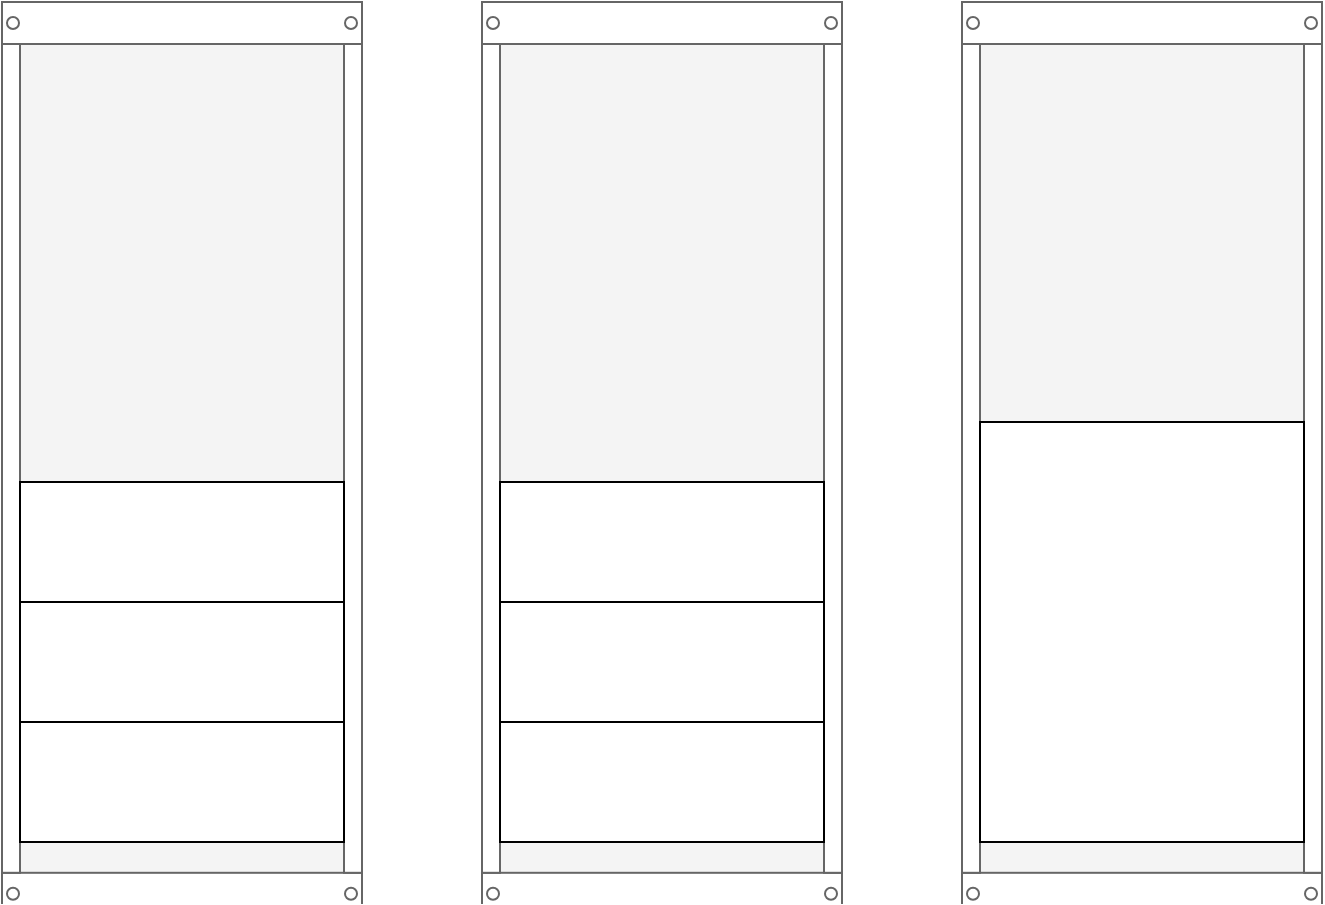 <mxfile version="26.2.14">
  <diagram name="페이지-1" id="keNMEnJRhXia_U0SgdWf">
    <mxGraphModel dx="1359" dy="784" grid="1" gridSize="10" guides="1" tooltips="1" connect="1" arrows="1" fold="1" page="1" pageScale="1" pageWidth="827" pageHeight="1169" math="0" shadow="0">
      <root>
        <mxCell id="0" />
        <mxCell id="1" parent="0" />
        <mxCell id="OMXQNMZ289fJbjHy3HJ1-1" value="" style="strokeColor=#666666;html=1;verticalLabelPosition=bottom;labelBackgroundColor=#ffffff;verticalAlign=top;outlineConnect=0;shadow=0;dashed=0;shape=mxgraph.rackGeneral.rackCabinet3;fillColor2=#f4f4f4;container=1;collapsible=0;childLayout=rack;allowGaps=1;marginLeft=9;marginRight=9;marginTop=21;marginBottom=22;textColor=#666666;numDisp=off;" vertex="1" parent="1">
          <mxGeometry x="40" y="480" width="180" height="450" as="geometry" />
        </mxCell>
        <mxCell id="OMXQNMZ289fJbjHy3HJ1-9" value="" style="rounded=0;whiteSpace=wrap;html=1;" vertex="1" parent="OMXQNMZ289fJbjHy3HJ1-1">
          <mxGeometry x="9" y="240" width="162" height="60" as="geometry" />
        </mxCell>
        <mxCell id="OMXQNMZ289fJbjHy3HJ1-10" value="" style="rounded=0;whiteSpace=wrap;html=1;" vertex="1" parent="OMXQNMZ289fJbjHy3HJ1-1">
          <mxGeometry x="9" y="300" width="162" height="60" as="geometry" />
        </mxCell>
        <mxCell id="OMXQNMZ289fJbjHy3HJ1-11" value="" style="rounded=0;whiteSpace=wrap;html=1;" vertex="1" parent="OMXQNMZ289fJbjHy3HJ1-1">
          <mxGeometry x="9" y="360" width="162" height="60" as="geometry" />
        </mxCell>
        <mxCell id="OMXQNMZ289fJbjHy3HJ1-3" value="" style="strokeColor=#666666;html=1;verticalLabelPosition=bottom;labelBackgroundColor=#ffffff;verticalAlign=top;outlineConnect=0;shadow=0;dashed=0;shape=mxgraph.rackGeneral.rackCabinet3;fillColor2=#f4f4f4;container=1;collapsible=0;childLayout=rack;allowGaps=1;marginLeft=9;marginRight=9;marginTop=21;marginBottom=22;textColor=#666666;numDisp=off;" vertex="1" parent="1">
          <mxGeometry x="280" y="480" width="180" height="450" as="geometry" />
        </mxCell>
        <mxCell id="OMXQNMZ289fJbjHy3HJ1-7" value="" style="rounded=0;whiteSpace=wrap;html=1;" vertex="1" parent="OMXQNMZ289fJbjHy3HJ1-3">
          <mxGeometry x="9" y="240" width="162" height="60" as="geometry" />
        </mxCell>
        <mxCell id="OMXQNMZ289fJbjHy3HJ1-8" value="" style="rounded=0;whiteSpace=wrap;html=1;" vertex="1" parent="OMXQNMZ289fJbjHy3HJ1-3">
          <mxGeometry x="9" y="300" width="162" height="60" as="geometry" />
        </mxCell>
        <mxCell id="OMXQNMZ289fJbjHy3HJ1-6" value="" style="rounded=0;whiteSpace=wrap;html=1;" vertex="1" parent="OMXQNMZ289fJbjHy3HJ1-3">
          <mxGeometry x="9" y="360" width="162" height="60" as="geometry" />
        </mxCell>
        <mxCell id="OMXQNMZ289fJbjHy3HJ1-4" value="" style="strokeColor=#666666;html=1;verticalLabelPosition=bottom;labelBackgroundColor=#ffffff;verticalAlign=top;outlineConnect=0;shadow=0;dashed=0;shape=mxgraph.rackGeneral.rackCabinet3;fillColor2=#f4f4f4;container=1;collapsible=0;childLayout=rack;allowGaps=1;marginLeft=9;marginRight=9;marginTop=21;marginBottom=22;textColor=#666666;numDisp=off;" vertex="1" parent="1">
          <mxGeometry x="520" y="480" width="180" height="450" as="geometry" />
        </mxCell>
        <mxCell id="OMXQNMZ289fJbjHy3HJ1-12" value="" style="rounded=0;whiteSpace=wrap;html=1;" vertex="1" parent="OMXQNMZ289fJbjHy3HJ1-4">
          <mxGeometry x="9" y="210" width="162" height="210" as="geometry" />
        </mxCell>
      </root>
    </mxGraphModel>
  </diagram>
</mxfile>
